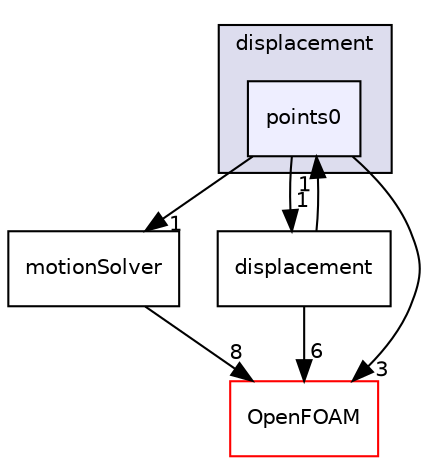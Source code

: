 digraph "src/dynamicMesh/motionSolvers/displacement/points0" {
  bgcolor=transparent;
  compound=true
  node [ fontsize="10", fontname="Helvetica"];
  edge [ labelfontsize="10", labelfontname="Helvetica"];
  subgraph clusterdir_b6bbef0e5e6a5d50496a71f7626b4ce2 {
    graph [ bgcolor="#ddddee", pencolor="black", label="displacement" fontname="Helvetica", fontsize="10", URL="dir_b6bbef0e5e6a5d50496a71f7626b4ce2.html"]
  dir_0ae3ac2e96ccafb1dd0d3854a1dd6d1d [shape=box, label="points0", style="filled", fillcolor="#eeeeff", pencolor="black", URL="dir_0ae3ac2e96ccafb1dd0d3854a1dd6d1d.html"];
  }
  dir_f08b2a025042587e1713b7e1a14ec2df [shape=box label="motionSolver" URL="dir_f08b2a025042587e1713b7e1a14ec2df.html"];
  dir_c960bcea45d511a49a98f2579b644df1 [shape=box label="displacement" URL="dir_c960bcea45d511a49a98f2579b644df1.html"];
  dir_c5473ff19b20e6ec4dfe5c310b3778a8 [shape=box label="OpenFOAM" color="red" URL="dir_c5473ff19b20e6ec4dfe5c310b3778a8.html"];
  dir_0ae3ac2e96ccafb1dd0d3854a1dd6d1d->dir_f08b2a025042587e1713b7e1a14ec2df [headlabel="1", labeldistance=1.5 headhref="dir_000629_000645.html"];
  dir_0ae3ac2e96ccafb1dd0d3854a1dd6d1d->dir_c960bcea45d511a49a98f2579b644df1 [headlabel="1", labeldistance=1.5 headhref="dir_000629_000626.html"];
  dir_0ae3ac2e96ccafb1dd0d3854a1dd6d1d->dir_c5473ff19b20e6ec4dfe5c310b3778a8 [headlabel="3", labeldistance=1.5 headhref="dir_000629_002151.html"];
  dir_f08b2a025042587e1713b7e1a14ec2df->dir_c5473ff19b20e6ec4dfe5c310b3778a8 [headlabel="8", labeldistance=1.5 headhref="dir_000645_002151.html"];
  dir_c960bcea45d511a49a98f2579b644df1->dir_0ae3ac2e96ccafb1dd0d3854a1dd6d1d [headlabel="1", labeldistance=1.5 headhref="dir_000626_000629.html"];
  dir_c960bcea45d511a49a98f2579b644df1->dir_c5473ff19b20e6ec4dfe5c310b3778a8 [headlabel="6", labeldistance=1.5 headhref="dir_000626_002151.html"];
}
